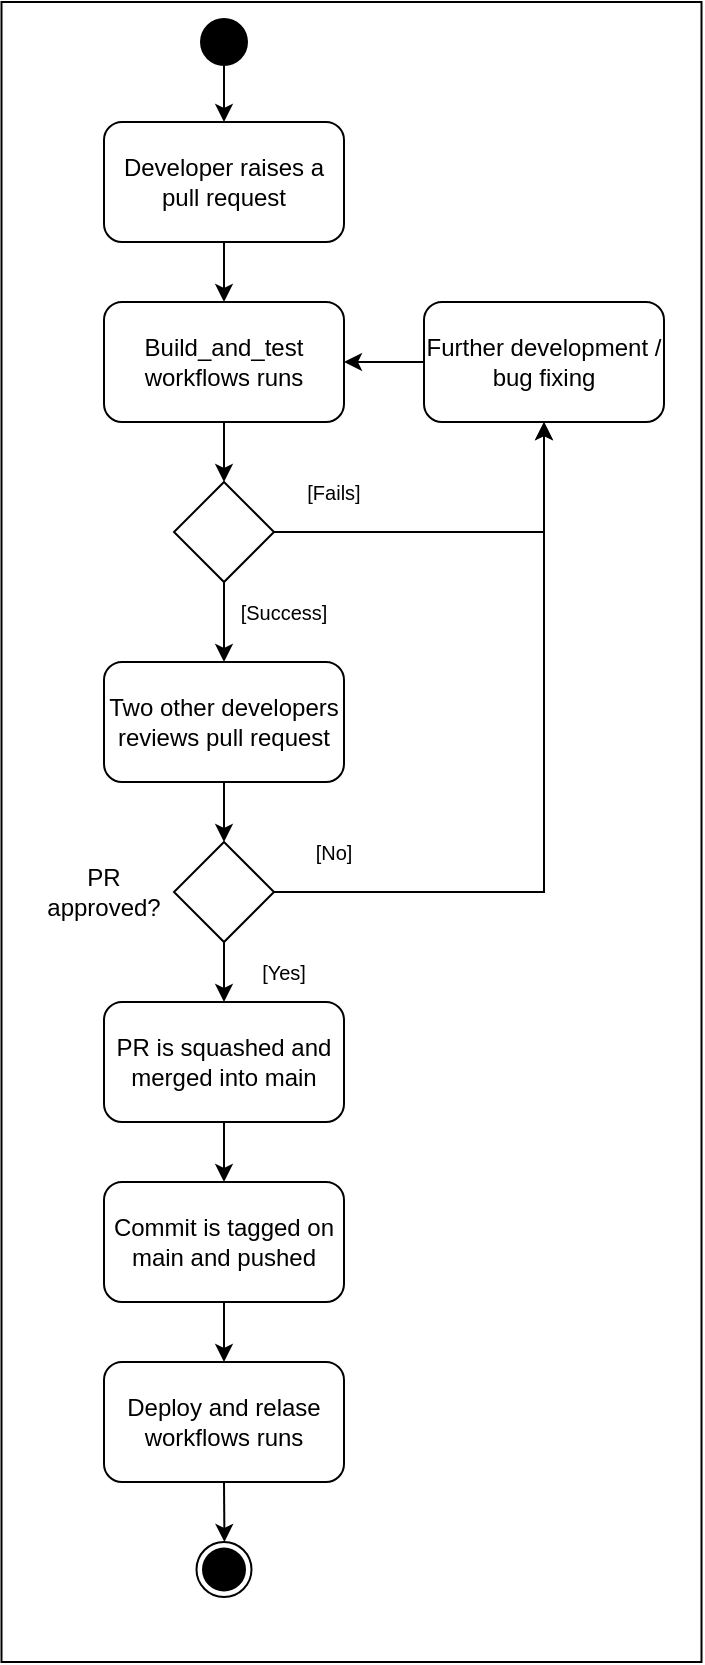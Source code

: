 <mxfile>
    <diagram id="UjvsP4fYLCFPN_XUZ6zX" name="Page-1">
        <mxGraphModel dx="2006" dy="1198" grid="1" gridSize="10" guides="1" tooltips="1" connect="1" arrows="1" fold="1" page="1" pageScale="1" pageWidth="850" pageHeight="1100" math="0" shadow="0">
            <root>
                <mxCell id="0"/>
                <mxCell id="1" parent="0"/>
                <mxCell id="2" value="" style="rounded=0;whiteSpace=wrap;html=1;" vertex="1" parent="1">
                    <mxGeometry x="38.75" y="60" width="350" height="830" as="geometry"/>
                </mxCell>
                <mxCell id="10" style="edgeStyle=none;html=1;" edge="1" parent="1" source="5" target="9">
                    <mxGeometry relative="1" as="geometry"/>
                </mxCell>
                <mxCell id="5" value="" style="shape=waypoint;sketch=0;fillStyle=solid;size=6;pointerEvents=1;points=[];fillColor=none;resizable=0;rotatable=0;perimeter=centerPerimeter;snapToPoint=1;strokeWidth=10;" vertex="1" parent="1">
                    <mxGeometry x="140" y="70" width="20" height="20" as="geometry"/>
                </mxCell>
                <mxCell id="13" style="edgeStyle=none;html=1;exitX=0.5;exitY=1;exitDx=0;exitDy=0;entryX=0.5;entryY=0;entryDx=0;entryDy=0;" edge="1" parent="1" source="9" target="12">
                    <mxGeometry relative="1" as="geometry"/>
                </mxCell>
                <mxCell id="9" value="Developer raises a pull request" style="rounded=1;whiteSpace=wrap;html=1;" vertex="1" parent="1">
                    <mxGeometry x="90" y="120" width="120" height="60" as="geometry"/>
                </mxCell>
                <mxCell id="15" style="edgeStyle=none;html=1;exitX=0.5;exitY=1;exitDx=0;exitDy=0;entryX=0.5;entryY=0;entryDx=0;entryDy=0;" edge="1" parent="1" source="12" target="14">
                    <mxGeometry relative="1" as="geometry"/>
                </mxCell>
                <mxCell id="12" value="Build_and_test workflows runs" style="rounded=1;whiteSpace=wrap;html=1;" vertex="1" parent="1">
                    <mxGeometry x="90" y="210" width="120" height="60" as="geometry"/>
                </mxCell>
                <mxCell id="19" style="edgeStyle=none;html=1;entryX=0.5;entryY=1;entryDx=0;entryDy=0;rounded=0;curved=0;" edge="1" parent="1" source="14" target="18">
                    <mxGeometry relative="1" as="geometry">
                        <Array as="points">
                            <mxPoint x="310" y="325"/>
                        </Array>
                    </mxGeometry>
                </mxCell>
                <mxCell id="25" style="edgeStyle=none;html=1;exitX=0.5;exitY=1;exitDx=0;exitDy=0;entryX=0.5;entryY=0;entryDx=0;entryDy=0;" edge="1" parent="1" source="14" target="24">
                    <mxGeometry relative="1" as="geometry"/>
                </mxCell>
                <mxCell id="14" value="" style="rhombus;whiteSpace=wrap;html=1;" vertex="1" parent="1">
                    <mxGeometry x="125" y="300" width="50" height="50" as="geometry"/>
                </mxCell>
                <mxCell id="23" value="" style="edgeStyle=none;html=1;entryX=1;entryY=0.5;entryDx=0;entryDy=0;" edge="1" parent="1" source="18" target="12">
                    <mxGeometry relative="1" as="geometry"/>
                </mxCell>
                <mxCell id="18" value="Further development / bug fixing" style="rounded=1;whiteSpace=wrap;html=1;" vertex="1" parent="1">
                    <mxGeometry x="250" y="210" width="120" height="60" as="geometry"/>
                </mxCell>
                <mxCell id="20" value="&lt;font style=&quot;font-size: 10px;&quot;&gt;[Fails]&lt;/font&gt;" style="text;html=1;align=center;verticalAlign=middle;whiteSpace=wrap;rounded=0;" vertex="1" parent="1">
                    <mxGeometry x="175" y="290" width="60" height="30" as="geometry"/>
                </mxCell>
                <mxCell id="21" value="&lt;font style=&quot;font-size: 10px;&quot;&gt;[Success]&lt;/font&gt;" style="text;html=1;align=center;verticalAlign=middle;whiteSpace=wrap;rounded=0;" vertex="1" parent="1">
                    <mxGeometry x="150" y="350" width="60" height="30" as="geometry"/>
                </mxCell>
                <mxCell id="31" style="edgeStyle=none;html=1;exitX=0.5;exitY=1;exitDx=0;exitDy=0;entryX=0.5;entryY=0;entryDx=0;entryDy=0;" edge="1" parent="1" source="24" target="29">
                    <mxGeometry relative="1" as="geometry"/>
                </mxCell>
                <mxCell id="24" value="Two other developers reviews pull request" style="rounded=1;whiteSpace=wrap;html=1;" vertex="1" parent="1">
                    <mxGeometry x="90" y="390" width="120" height="60" as="geometry"/>
                </mxCell>
                <mxCell id="34" style="edgeStyle=none;html=1;exitX=1;exitY=0.5;exitDx=0;exitDy=0;entryX=0.5;entryY=1;entryDx=0;entryDy=0;rounded=0;curved=0;" edge="1" parent="1" source="29" target="18">
                    <mxGeometry relative="1" as="geometry">
                        <Array as="points">
                            <mxPoint x="310" y="505"/>
                        </Array>
                    </mxGeometry>
                </mxCell>
                <mxCell id="39" style="edgeStyle=none;html=1;exitX=0.5;exitY=1;exitDx=0;exitDy=0;entryX=0.5;entryY=0;entryDx=0;entryDy=0;" edge="1" parent="1" source="29" target="38">
                    <mxGeometry relative="1" as="geometry"/>
                </mxCell>
                <mxCell id="29" value="" style="rhombus;whiteSpace=wrap;html=1;" vertex="1" parent="1">
                    <mxGeometry x="125" y="480" width="50" height="50" as="geometry"/>
                </mxCell>
                <mxCell id="33" value="PR approved?" style="text;html=1;align=center;verticalAlign=middle;whiteSpace=wrap;rounded=0;" vertex="1" parent="1">
                    <mxGeometry x="60" y="490" width="60" height="30" as="geometry"/>
                </mxCell>
                <mxCell id="36" value="&lt;font style=&quot;font-size: 10px;&quot;&gt;[No&lt;/font&gt;&lt;span style=&quot;font-size: 10px; background-color: transparent;&quot;&gt;]&lt;/span&gt;" style="text;html=1;align=center;verticalAlign=middle;whiteSpace=wrap;rounded=0;" vertex="1" parent="1">
                    <mxGeometry x="175" y="470" width="60" height="30" as="geometry"/>
                </mxCell>
                <mxCell id="44" style="edgeStyle=none;html=1;" edge="1" parent="1" source="38" target="42">
                    <mxGeometry relative="1" as="geometry"/>
                </mxCell>
                <mxCell id="38" value="PR is squashed and merged into main" style="rounded=1;whiteSpace=wrap;html=1;" vertex="1" parent="1">
                    <mxGeometry x="90" y="560" width="120" height="60" as="geometry"/>
                </mxCell>
                <mxCell id="41" value="&lt;span style=&quot;font-size: 10px;&quot;&gt;[Yes]&lt;/span&gt;" style="text;html=1;align=center;verticalAlign=middle;whiteSpace=wrap;rounded=0;" vertex="1" parent="1">
                    <mxGeometry x="150" y="530" width="60" height="30" as="geometry"/>
                </mxCell>
                <mxCell id="46" style="edgeStyle=none;html=1;entryX=0.5;entryY=0;entryDx=0;entryDy=0;" edge="1" parent="1" source="42" target="45">
                    <mxGeometry relative="1" as="geometry"/>
                </mxCell>
                <mxCell id="42" value="Commit is tagged on main and pushed" style="rounded=1;whiteSpace=wrap;html=1;" vertex="1" parent="1">
                    <mxGeometry x="90" y="650" width="120" height="60" as="geometry"/>
                </mxCell>
                <mxCell id="53" style="edgeStyle=none;html=1;exitX=0.5;exitY=1;exitDx=0;exitDy=0;" edge="1" parent="1" source="45">
                    <mxGeometry relative="1" as="geometry">
                        <mxPoint x="150.222" y="830" as="targetPoint"/>
                    </mxGeometry>
                </mxCell>
                <mxCell id="45" value="Deploy and relase workflows runs" style="rounded=1;whiteSpace=wrap;html=1;" vertex="1" parent="1">
                    <mxGeometry x="90" y="740" width="120" height="60" as="geometry"/>
                </mxCell>
                <mxCell id="52" value="" style="group" vertex="1" connectable="0" parent="1">
                    <mxGeometry x="136.25" y="830" width="27.5" height="27.5" as="geometry"/>
                </mxCell>
                <mxCell id="51" value="" style="ellipse;whiteSpace=wrap;html=1;aspect=fixed;" vertex="1" parent="52">
                    <mxGeometry width="27.5" height="27.5" as="geometry"/>
                </mxCell>
                <mxCell id="50" value="" style="shape=waypoint;sketch=0;fillStyle=solid;size=6;pointerEvents=1;points=[];fillColor=none;resizable=0;rotatable=0;perimeter=centerPerimeter;snapToPoint=1;strokeWidth=9;fontSize=10;" vertex="1" parent="52">
                    <mxGeometry x="3.75" y="3.75" width="20" height="20" as="geometry"/>
                </mxCell>
            </root>
        </mxGraphModel>
    </diagram>
</mxfile>